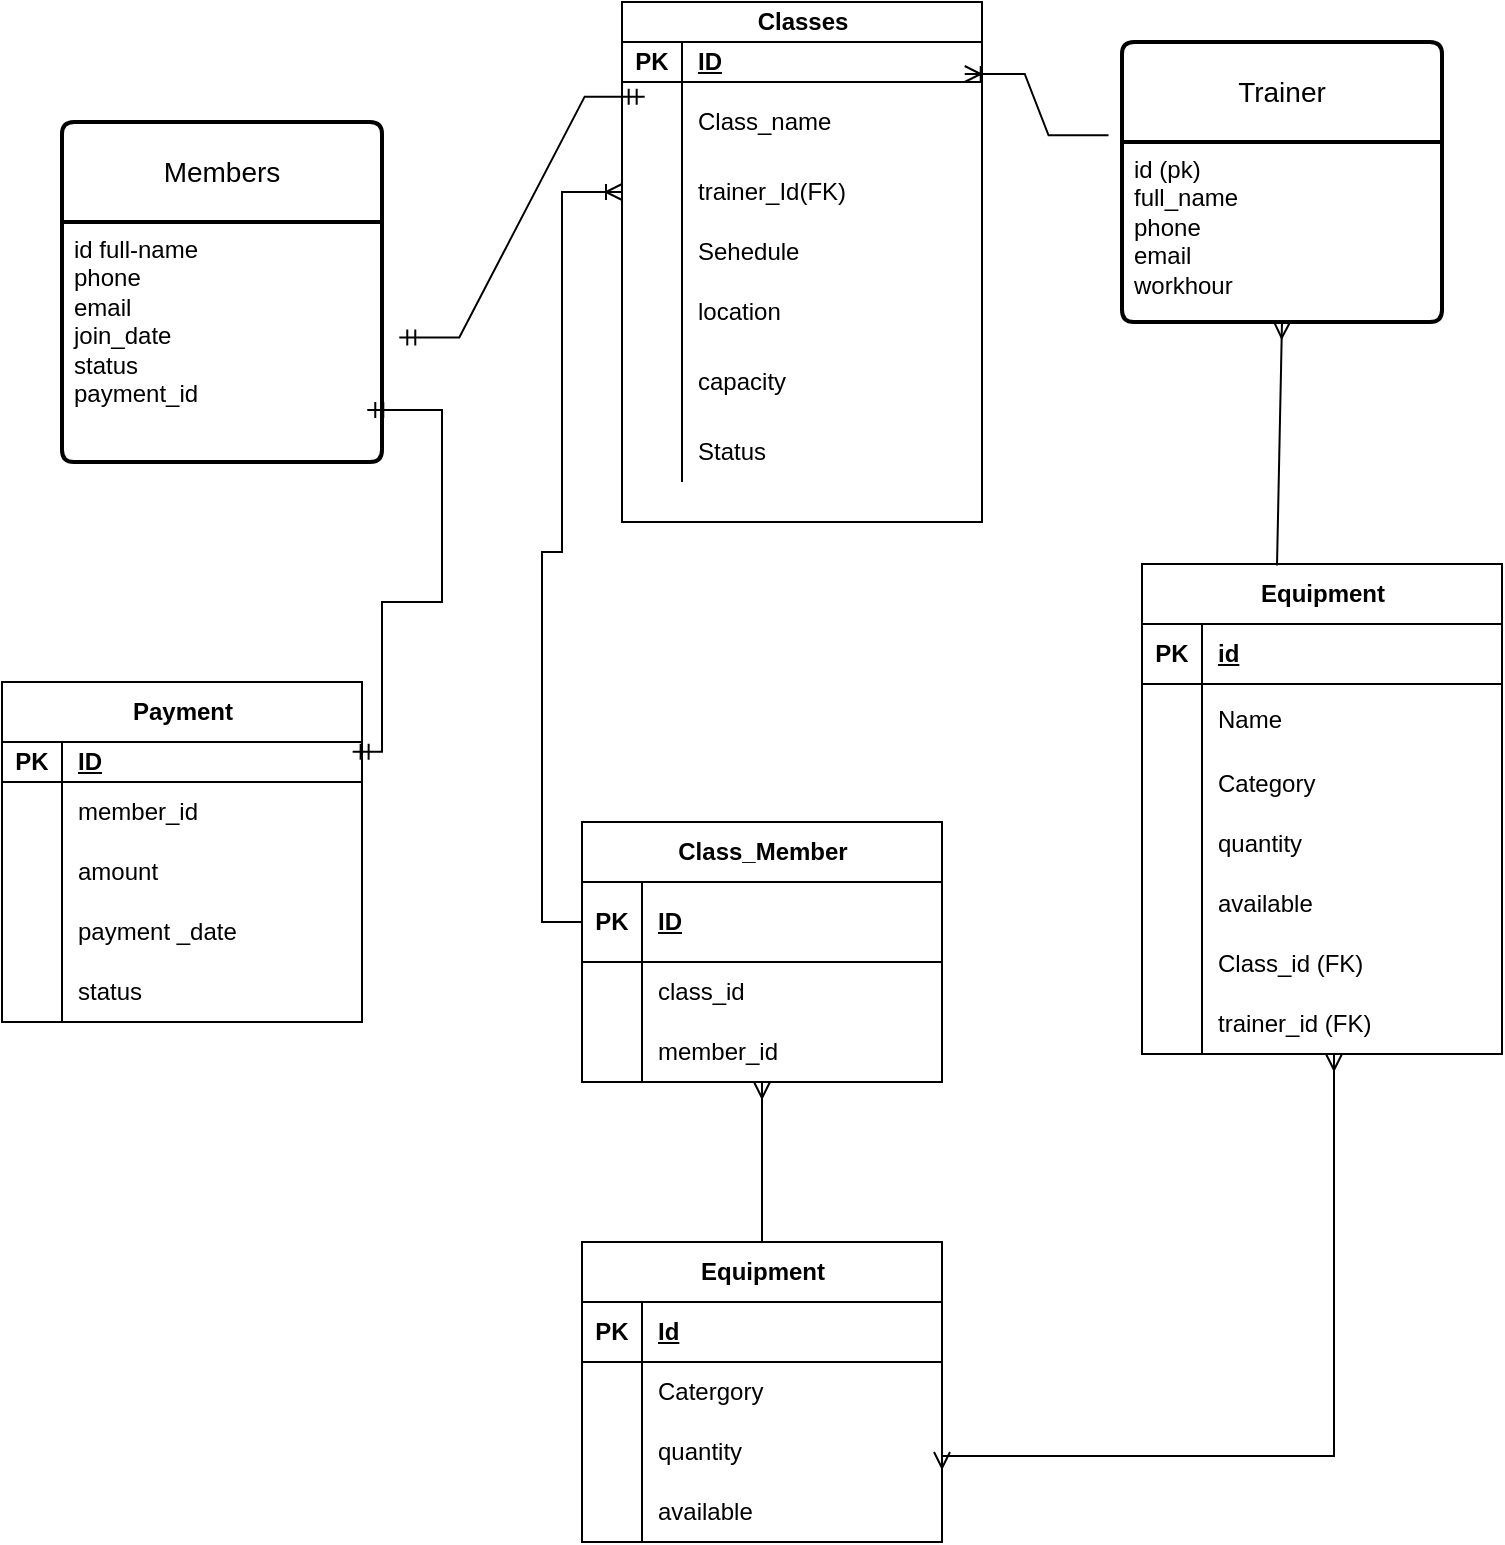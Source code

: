 <mxfile version="27.0.4">
  <diagram name="Page-1" id="VaVtWK3H83Irznd1dzYW">
    <mxGraphModel dx="1111" dy="657" grid="1" gridSize="10" guides="1" tooltips="1" connect="1" arrows="1" fold="1" page="1" pageScale="1" pageWidth="1169" pageHeight="827" math="0" shadow="0">
      <root>
        <mxCell id="0" />
        <mxCell id="1" parent="0" />
        <mxCell id="3AIj-H064qirLLo-Ae8j-95" value="Classes" style="shape=table;startSize=20;container=1;collapsible=1;childLayout=tableLayout;fixedRows=1;rowLines=0;fontStyle=1;align=center;resizeLast=1;html=1;" vertex="1" parent="1">
          <mxGeometry x="370" y="20" width="180" height="260" as="geometry" />
        </mxCell>
        <mxCell id="3AIj-H064qirLLo-Ae8j-96" value="" style="shape=tableRow;horizontal=0;startSize=0;swimlaneHead=0;swimlaneBody=0;fillColor=none;collapsible=0;dropTarget=0;points=[[0,0.5],[1,0.5]];portConstraint=eastwest;top=0;left=0;right=0;bottom=1;" vertex="1" parent="3AIj-H064qirLLo-Ae8j-95">
          <mxGeometry y="20" width="180" height="20" as="geometry" />
        </mxCell>
        <mxCell id="3AIj-H064qirLLo-Ae8j-97" value="PK" style="shape=partialRectangle;connectable=0;fillColor=none;top=0;left=0;bottom=0;right=0;fontStyle=1;overflow=hidden;whiteSpace=wrap;html=1;" vertex="1" parent="3AIj-H064qirLLo-Ae8j-96">
          <mxGeometry width="30" height="20" as="geometry">
            <mxRectangle width="30" height="20" as="alternateBounds" />
          </mxGeometry>
        </mxCell>
        <mxCell id="3AIj-H064qirLLo-Ae8j-98" value="ID" style="shape=partialRectangle;connectable=0;fillColor=none;top=0;left=0;bottom=0;right=0;align=left;spacingLeft=6;fontStyle=5;overflow=hidden;whiteSpace=wrap;html=1;" vertex="1" parent="3AIj-H064qirLLo-Ae8j-96">
          <mxGeometry x="30" width="150" height="20" as="geometry">
            <mxRectangle width="150" height="20" as="alternateBounds" />
          </mxGeometry>
        </mxCell>
        <mxCell id="3AIj-H064qirLLo-Ae8j-99" value="" style="shape=tableRow;horizontal=0;startSize=0;swimlaneHead=0;swimlaneBody=0;fillColor=none;collapsible=0;dropTarget=0;points=[[0,0.5],[1,0.5]];portConstraint=eastwest;top=0;left=0;right=0;bottom=0;" vertex="1" parent="3AIj-H064qirLLo-Ae8j-95">
          <mxGeometry y="40" width="180" height="40" as="geometry" />
        </mxCell>
        <mxCell id="3AIj-H064qirLLo-Ae8j-100" value="" style="shape=partialRectangle;connectable=0;fillColor=none;top=0;left=0;bottom=0;right=0;editable=1;overflow=hidden;whiteSpace=wrap;html=1;" vertex="1" parent="3AIj-H064qirLLo-Ae8j-99">
          <mxGeometry width="30" height="40" as="geometry">
            <mxRectangle width="30" height="40" as="alternateBounds" />
          </mxGeometry>
        </mxCell>
        <mxCell id="3AIj-H064qirLLo-Ae8j-101" value="Class_name&lt;span style=&quot;white-space: pre;&quot;&gt;&#x9;&lt;/span&gt;" style="shape=partialRectangle;connectable=0;fillColor=none;top=0;left=0;bottom=0;right=0;align=left;spacingLeft=6;overflow=hidden;whiteSpace=wrap;html=1;" vertex="1" parent="3AIj-H064qirLLo-Ae8j-99">
          <mxGeometry x="30" width="150" height="40" as="geometry">
            <mxRectangle width="150" height="40" as="alternateBounds" />
          </mxGeometry>
        </mxCell>
        <mxCell id="3AIj-H064qirLLo-Ae8j-102" value="" style="shape=tableRow;horizontal=0;startSize=0;swimlaneHead=0;swimlaneBody=0;fillColor=none;collapsible=0;dropTarget=0;points=[[0,0.5],[1,0.5]];portConstraint=eastwest;top=0;left=0;right=0;bottom=0;" vertex="1" parent="3AIj-H064qirLLo-Ae8j-95">
          <mxGeometry y="80" width="180" height="30" as="geometry" />
        </mxCell>
        <mxCell id="3AIj-H064qirLLo-Ae8j-103" value="" style="shape=partialRectangle;connectable=0;fillColor=none;top=0;left=0;bottom=0;right=0;editable=1;overflow=hidden;whiteSpace=wrap;html=1;" vertex="1" parent="3AIj-H064qirLLo-Ae8j-102">
          <mxGeometry width="30" height="30" as="geometry">
            <mxRectangle width="30" height="30" as="alternateBounds" />
          </mxGeometry>
        </mxCell>
        <mxCell id="3AIj-H064qirLLo-Ae8j-104" value="trainer_Id(FK)" style="shape=partialRectangle;connectable=0;fillColor=none;top=0;left=0;bottom=0;right=0;align=left;spacingLeft=6;overflow=hidden;whiteSpace=wrap;html=1;" vertex="1" parent="3AIj-H064qirLLo-Ae8j-102">
          <mxGeometry x="30" width="150" height="30" as="geometry">
            <mxRectangle width="150" height="30" as="alternateBounds" />
          </mxGeometry>
        </mxCell>
        <mxCell id="3AIj-H064qirLLo-Ae8j-105" value="" style="shape=tableRow;horizontal=0;startSize=0;swimlaneHead=0;swimlaneBody=0;fillColor=none;collapsible=0;dropTarget=0;points=[[0,0.5],[1,0.5]];portConstraint=eastwest;top=0;left=0;right=0;bottom=0;" vertex="1" parent="3AIj-H064qirLLo-Ae8j-95">
          <mxGeometry y="110" width="180" height="30" as="geometry" />
        </mxCell>
        <mxCell id="3AIj-H064qirLLo-Ae8j-106" value="" style="shape=partialRectangle;connectable=0;fillColor=none;top=0;left=0;bottom=0;right=0;editable=1;overflow=hidden;whiteSpace=wrap;html=1;" vertex="1" parent="3AIj-H064qirLLo-Ae8j-105">
          <mxGeometry width="30" height="30" as="geometry">
            <mxRectangle width="30" height="30" as="alternateBounds" />
          </mxGeometry>
        </mxCell>
        <mxCell id="3AIj-H064qirLLo-Ae8j-107" value="Sehedule" style="shape=partialRectangle;connectable=0;fillColor=none;top=0;left=0;bottom=0;right=0;align=left;spacingLeft=6;overflow=hidden;whiteSpace=wrap;html=1;" vertex="1" parent="3AIj-H064qirLLo-Ae8j-105">
          <mxGeometry x="30" width="150" height="30" as="geometry">
            <mxRectangle width="150" height="30" as="alternateBounds" />
          </mxGeometry>
        </mxCell>
        <mxCell id="3AIj-H064qirLLo-Ae8j-108" value="" style="shape=tableRow;horizontal=0;startSize=0;swimlaneHead=0;swimlaneBody=0;fillColor=none;collapsible=0;dropTarget=0;points=[[0,0.5],[1,0.5]];portConstraint=eastwest;top=0;left=0;right=0;bottom=0;" vertex="1" parent="3AIj-H064qirLLo-Ae8j-95">
          <mxGeometry y="140" width="180" height="30" as="geometry" />
        </mxCell>
        <mxCell id="3AIj-H064qirLLo-Ae8j-109" value="" style="shape=partialRectangle;connectable=0;fillColor=none;top=0;left=0;bottom=0;right=0;editable=1;overflow=hidden;whiteSpace=wrap;html=1;" vertex="1" parent="3AIj-H064qirLLo-Ae8j-108">
          <mxGeometry width="30" height="30" as="geometry">
            <mxRectangle width="30" height="30" as="alternateBounds" />
          </mxGeometry>
        </mxCell>
        <mxCell id="3AIj-H064qirLLo-Ae8j-110" value="location" style="shape=partialRectangle;connectable=0;fillColor=none;top=0;left=0;bottom=0;right=0;align=left;spacingLeft=6;overflow=hidden;whiteSpace=wrap;html=1;" vertex="1" parent="3AIj-H064qirLLo-Ae8j-108">
          <mxGeometry x="30" width="150" height="30" as="geometry">
            <mxRectangle width="150" height="30" as="alternateBounds" />
          </mxGeometry>
        </mxCell>
        <mxCell id="3AIj-H064qirLLo-Ae8j-111" value="" style="shape=tableRow;horizontal=0;startSize=0;swimlaneHead=0;swimlaneBody=0;fillColor=none;collapsible=0;dropTarget=0;points=[[0,0.5],[1,0.5]];portConstraint=eastwest;top=0;left=0;right=0;bottom=0;" vertex="1" parent="3AIj-H064qirLLo-Ae8j-95">
          <mxGeometry y="170" width="180" height="40" as="geometry" />
        </mxCell>
        <mxCell id="3AIj-H064qirLLo-Ae8j-112" value="" style="shape=partialRectangle;connectable=0;fillColor=none;top=0;left=0;bottom=0;right=0;editable=1;overflow=hidden;whiteSpace=wrap;html=1;" vertex="1" parent="3AIj-H064qirLLo-Ae8j-111">
          <mxGeometry width="30" height="40" as="geometry">
            <mxRectangle width="30" height="40" as="alternateBounds" />
          </mxGeometry>
        </mxCell>
        <mxCell id="3AIj-H064qirLLo-Ae8j-113" value="capacity" style="shape=partialRectangle;connectable=0;fillColor=none;top=0;left=0;bottom=0;right=0;align=left;spacingLeft=6;overflow=hidden;whiteSpace=wrap;html=1;" vertex="1" parent="3AIj-H064qirLLo-Ae8j-111">
          <mxGeometry x="30" width="150" height="40" as="geometry">
            <mxRectangle width="150" height="40" as="alternateBounds" />
          </mxGeometry>
        </mxCell>
        <mxCell id="3AIj-H064qirLLo-Ae8j-114" value="" style="shape=tableRow;horizontal=0;startSize=0;swimlaneHead=0;swimlaneBody=0;fillColor=none;collapsible=0;dropTarget=0;points=[[0,0.5],[1,0.5]];portConstraint=eastwest;top=0;left=0;right=0;bottom=0;" vertex="1" parent="3AIj-H064qirLLo-Ae8j-95">
          <mxGeometry y="210" width="180" height="30" as="geometry" />
        </mxCell>
        <mxCell id="3AIj-H064qirLLo-Ae8j-115" value="" style="shape=partialRectangle;connectable=0;fillColor=none;top=0;left=0;bottom=0;right=0;editable=1;overflow=hidden;whiteSpace=wrap;html=1;" vertex="1" parent="3AIj-H064qirLLo-Ae8j-114">
          <mxGeometry width="30" height="30" as="geometry">
            <mxRectangle width="30" height="30" as="alternateBounds" />
          </mxGeometry>
        </mxCell>
        <mxCell id="3AIj-H064qirLLo-Ae8j-116" value="Status" style="shape=partialRectangle;connectable=0;fillColor=none;top=0;left=0;bottom=0;right=0;align=left;spacingLeft=6;overflow=hidden;whiteSpace=wrap;html=1;" vertex="1" parent="3AIj-H064qirLLo-Ae8j-114">
          <mxGeometry x="30" width="150" height="30" as="geometry">
            <mxRectangle width="150" height="30" as="alternateBounds" />
          </mxGeometry>
        </mxCell>
        <mxCell id="3AIj-H064qirLLo-Ae8j-117" value="Members" style="swimlane;childLayout=stackLayout;horizontal=1;startSize=50;horizontalStack=0;rounded=1;fontSize=14;fontStyle=0;strokeWidth=2;resizeParent=0;resizeLast=1;shadow=0;dashed=0;align=center;arcSize=4;whiteSpace=wrap;html=1;" vertex="1" parent="1">
          <mxGeometry x="90" y="80" width="160" height="170" as="geometry" />
        </mxCell>
        <mxCell id="3AIj-H064qirLLo-Ae8j-118" value="id full-name&amp;nbsp;&lt;div&gt;phone&lt;/div&gt;&lt;div&gt;email&lt;/div&gt;&lt;div&gt;join_date&lt;/div&gt;&lt;div&gt;status&lt;/div&gt;&lt;div&gt;payment_id&lt;/div&gt;&lt;div&gt;&lt;br&gt;&lt;/div&gt;" style="align=left;strokeColor=none;fillColor=none;spacingLeft=4;spacingRight=4;fontSize=12;verticalAlign=top;resizable=0;rotatable=0;part=1;html=1;whiteSpace=wrap;" vertex="1" parent="3AIj-H064qirLLo-Ae8j-117">
          <mxGeometry y="50" width="160" height="120" as="geometry" />
        </mxCell>
        <mxCell id="3AIj-H064qirLLo-Ae8j-119" value="Trainer" style="swimlane;childLayout=stackLayout;horizontal=1;startSize=50;horizontalStack=0;rounded=1;fontSize=14;fontStyle=0;strokeWidth=2;resizeParent=0;resizeLast=1;shadow=0;dashed=0;align=center;arcSize=4;whiteSpace=wrap;html=1;" vertex="1" parent="1">
          <mxGeometry x="620" y="40" width="160" height="140" as="geometry" />
        </mxCell>
        <mxCell id="3AIj-H064qirLLo-Ae8j-120" value="id (pk)&lt;div&gt;full_name&amp;nbsp;&lt;/div&gt;&lt;div&gt;phone&lt;/div&gt;&lt;div&gt;email&lt;/div&gt;&lt;div&gt;workhour&lt;br&gt;&lt;br&gt;&lt;/div&gt;" style="align=left;strokeColor=none;fillColor=none;spacingLeft=4;spacingRight=4;fontSize=12;verticalAlign=top;resizable=0;rotatable=0;part=1;html=1;whiteSpace=wrap;" vertex="1" parent="3AIj-H064qirLLo-Ae8j-119">
          <mxGeometry y="50" width="160" height="90" as="geometry" />
        </mxCell>
        <mxCell id="3AIj-H064qirLLo-Ae8j-121" value="Payment" style="shape=table;startSize=30;container=1;collapsible=1;childLayout=tableLayout;fixedRows=1;rowLines=0;fontStyle=1;align=center;resizeLast=1;html=1;" vertex="1" parent="1">
          <mxGeometry x="60" y="360" width="180" height="170" as="geometry" />
        </mxCell>
        <mxCell id="3AIj-H064qirLLo-Ae8j-122" value="" style="shape=tableRow;horizontal=0;startSize=0;swimlaneHead=0;swimlaneBody=0;fillColor=none;collapsible=0;dropTarget=0;points=[[0,0.5],[1,0.5]];portConstraint=eastwest;top=0;left=0;right=0;bottom=1;" vertex="1" parent="3AIj-H064qirLLo-Ae8j-121">
          <mxGeometry y="30" width="180" height="20" as="geometry" />
        </mxCell>
        <mxCell id="3AIj-H064qirLLo-Ae8j-123" value="PK" style="shape=partialRectangle;connectable=0;fillColor=none;top=0;left=0;bottom=0;right=0;fontStyle=1;overflow=hidden;whiteSpace=wrap;html=1;" vertex="1" parent="3AIj-H064qirLLo-Ae8j-122">
          <mxGeometry width="30" height="20" as="geometry">
            <mxRectangle width="30" height="20" as="alternateBounds" />
          </mxGeometry>
        </mxCell>
        <mxCell id="3AIj-H064qirLLo-Ae8j-124" value="ID" style="shape=partialRectangle;connectable=0;fillColor=none;top=0;left=0;bottom=0;right=0;align=left;spacingLeft=6;fontStyle=5;overflow=hidden;whiteSpace=wrap;html=1;" vertex="1" parent="3AIj-H064qirLLo-Ae8j-122">
          <mxGeometry x="30" width="150" height="20" as="geometry">
            <mxRectangle width="150" height="20" as="alternateBounds" />
          </mxGeometry>
        </mxCell>
        <mxCell id="3AIj-H064qirLLo-Ae8j-125" value="" style="shape=tableRow;horizontal=0;startSize=0;swimlaneHead=0;swimlaneBody=0;fillColor=none;collapsible=0;dropTarget=0;points=[[0,0.5],[1,0.5]];portConstraint=eastwest;top=0;left=0;right=0;bottom=0;" vertex="1" parent="3AIj-H064qirLLo-Ae8j-121">
          <mxGeometry y="50" width="180" height="30" as="geometry" />
        </mxCell>
        <mxCell id="3AIj-H064qirLLo-Ae8j-126" value="" style="shape=partialRectangle;connectable=0;fillColor=none;top=0;left=0;bottom=0;right=0;editable=1;overflow=hidden;whiteSpace=wrap;html=1;" vertex="1" parent="3AIj-H064qirLLo-Ae8j-125">
          <mxGeometry width="30" height="30" as="geometry">
            <mxRectangle width="30" height="30" as="alternateBounds" />
          </mxGeometry>
        </mxCell>
        <mxCell id="3AIj-H064qirLLo-Ae8j-127" value="member_id" style="shape=partialRectangle;connectable=0;fillColor=none;top=0;left=0;bottom=0;right=0;align=left;spacingLeft=6;overflow=hidden;whiteSpace=wrap;html=1;" vertex="1" parent="3AIj-H064qirLLo-Ae8j-125">
          <mxGeometry x="30" width="150" height="30" as="geometry">
            <mxRectangle width="150" height="30" as="alternateBounds" />
          </mxGeometry>
        </mxCell>
        <mxCell id="3AIj-H064qirLLo-Ae8j-128" value="" style="shape=tableRow;horizontal=0;startSize=0;swimlaneHead=0;swimlaneBody=0;fillColor=none;collapsible=0;dropTarget=0;points=[[0,0.5],[1,0.5]];portConstraint=eastwest;top=0;left=0;right=0;bottom=0;" vertex="1" parent="3AIj-H064qirLLo-Ae8j-121">
          <mxGeometry y="80" width="180" height="30" as="geometry" />
        </mxCell>
        <mxCell id="3AIj-H064qirLLo-Ae8j-129" value="" style="shape=partialRectangle;connectable=0;fillColor=none;top=0;left=0;bottom=0;right=0;editable=1;overflow=hidden;whiteSpace=wrap;html=1;" vertex="1" parent="3AIj-H064qirLLo-Ae8j-128">
          <mxGeometry width="30" height="30" as="geometry">
            <mxRectangle width="30" height="30" as="alternateBounds" />
          </mxGeometry>
        </mxCell>
        <mxCell id="3AIj-H064qirLLo-Ae8j-130" value="amount" style="shape=partialRectangle;connectable=0;fillColor=none;top=0;left=0;bottom=0;right=0;align=left;spacingLeft=6;overflow=hidden;whiteSpace=wrap;html=1;" vertex="1" parent="3AIj-H064qirLLo-Ae8j-128">
          <mxGeometry x="30" width="150" height="30" as="geometry">
            <mxRectangle width="150" height="30" as="alternateBounds" />
          </mxGeometry>
        </mxCell>
        <mxCell id="3AIj-H064qirLLo-Ae8j-131" value="" style="shape=tableRow;horizontal=0;startSize=0;swimlaneHead=0;swimlaneBody=0;fillColor=none;collapsible=0;dropTarget=0;points=[[0,0.5],[1,0.5]];portConstraint=eastwest;top=0;left=0;right=0;bottom=0;" vertex="1" parent="3AIj-H064qirLLo-Ae8j-121">
          <mxGeometry y="110" width="180" height="30" as="geometry" />
        </mxCell>
        <mxCell id="3AIj-H064qirLLo-Ae8j-132" value="" style="shape=partialRectangle;connectable=0;fillColor=none;top=0;left=0;bottom=0;right=0;editable=1;overflow=hidden;whiteSpace=wrap;html=1;" vertex="1" parent="3AIj-H064qirLLo-Ae8j-131">
          <mxGeometry width="30" height="30" as="geometry">
            <mxRectangle width="30" height="30" as="alternateBounds" />
          </mxGeometry>
        </mxCell>
        <mxCell id="3AIj-H064qirLLo-Ae8j-133" value="payment _date" style="shape=partialRectangle;connectable=0;fillColor=none;top=0;left=0;bottom=0;right=0;align=left;spacingLeft=6;overflow=hidden;whiteSpace=wrap;html=1;" vertex="1" parent="3AIj-H064qirLLo-Ae8j-131">
          <mxGeometry x="30" width="150" height="30" as="geometry">
            <mxRectangle width="150" height="30" as="alternateBounds" />
          </mxGeometry>
        </mxCell>
        <mxCell id="3AIj-H064qirLLo-Ae8j-134" value="" style="shape=tableRow;horizontal=0;startSize=0;swimlaneHead=0;swimlaneBody=0;fillColor=none;collapsible=0;dropTarget=0;points=[[0,0.5],[1,0.5]];portConstraint=eastwest;top=0;left=0;right=0;bottom=0;" vertex="1" parent="3AIj-H064qirLLo-Ae8j-121">
          <mxGeometry y="140" width="180" height="30" as="geometry" />
        </mxCell>
        <mxCell id="3AIj-H064qirLLo-Ae8j-135" value="" style="shape=partialRectangle;connectable=0;fillColor=none;top=0;left=0;bottom=0;right=0;editable=1;overflow=hidden;whiteSpace=wrap;html=1;" vertex="1" parent="3AIj-H064qirLLo-Ae8j-134">
          <mxGeometry width="30" height="30" as="geometry">
            <mxRectangle width="30" height="30" as="alternateBounds" />
          </mxGeometry>
        </mxCell>
        <mxCell id="3AIj-H064qirLLo-Ae8j-136" value="status" style="shape=partialRectangle;connectable=0;fillColor=none;top=0;left=0;bottom=0;right=0;align=left;spacingLeft=6;overflow=hidden;whiteSpace=wrap;html=1;" vertex="1" parent="3AIj-H064qirLLo-Ae8j-134">
          <mxGeometry x="30" width="150" height="30" as="geometry">
            <mxRectangle width="150" height="30" as="alternateBounds" />
          </mxGeometry>
        </mxCell>
        <mxCell id="3AIj-H064qirLLo-Ae8j-137" value="" style="edgeStyle=entityRelationEdgeStyle;fontSize=12;html=1;endArrow=ERoneToMany;rounded=0;entryX=0.952;entryY=0.8;entryDx=0;entryDy=0;exitX=-0.042;exitY=-0.037;exitDx=0;exitDy=0;exitPerimeter=0;entryPerimeter=0;" edge="1" parent="1" source="3AIj-H064qirLLo-Ae8j-120" target="3AIj-H064qirLLo-Ae8j-96">
          <mxGeometry width="100" height="100" relative="1" as="geometry">
            <mxPoint x="540" y="40" as="sourcePoint" />
            <mxPoint x="250" y="145" as="targetPoint" />
            <Array as="points">
              <mxPoint x="360" y="30" />
              <mxPoint x="410" y="-240" />
              <mxPoint x="400" y="80" />
              <mxPoint x="410" y="80" />
            </Array>
          </mxGeometry>
        </mxCell>
        <mxCell id="3AIj-H064qirLLo-Ae8j-138" value="" style="edgeStyle=entityRelationEdgeStyle;fontSize=12;html=1;endArrow=ERmandOne;startArrow=ERmandOne;rounded=0;exitX=1.054;exitY=0.481;exitDx=0;exitDy=0;exitPerimeter=0;entryX=0.063;entryY=0.183;entryDx=0;entryDy=0;entryPerimeter=0;" edge="1" parent="1" source="3AIj-H064qirLLo-Ae8j-118" target="3AIj-H064qirLLo-Ae8j-99">
          <mxGeometry width="100" height="100" relative="1" as="geometry">
            <mxPoint x="268.08" y="180.0" as="sourcePoint" />
            <mxPoint x="380" y="193.3" as="targetPoint" />
            <Array as="points">
              <mxPoint x="410" y="183.3" />
            </Array>
          </mxGeometry>
        </mxCell>
        <mxCell id="3AIj-H064qirLLo-Ae8j-139" value="" style="edgeStyle=orthogonalEdgeStyle;fontSize=12;html=1;endArrow=ERmandOne;startArrow=ERmandOne;rounded=0;exitX=0.974;exitY=0.244;exitDx=0;exitDy=0;exitPerimeter=0;entryX=0.954;entryY=0.783;entryDx=0;entryDy=0;entryPerimeter=0;" edge="1" parent="1" source="3AIj-H064qirLLo-Ae8j-122" target="3AIj-H064qirLLo-Ae8j-118">
          <mxGeometry width="100" height="100" relative="1" as="geometry">
            <mxPoint x="30" y="380" as="sourcePoint" />
            <mxPoint x="270" y="230" as="targetPoint" />
            <Array as="points">
              <mxPoint x="250" y="395" />
              <mxPoint x="250" y="320" />
              <mxPoint x="280" y="320" />
              <mxPoint x="280" y="224" />
            </Array>
          </mxGeometry>
        </mxCell>
        <mxCell id="3AIj-H064qirLLo-Ae8j-140" value="Equipment" style="shape=table;startSize=30;container=1;collapsible=1;childLayout=tableLayout;fixedRows=1;rowLines=0;fontStyle=1;align=center;resizeLast=1;html=1;" vertex="1" parent="1">
          <mxGeometry x="630" y="301" width="180" height="245" as="geometry" />
        </mxCell>
        <mxCell id="3AIj-H064qirLLo-Ae8j-141" value="" style="shape=tableRow;horizontal=0;startSize=0;swimlaneHead=0;swimlaneBody=0;fillColor=none;collapsible=0;dropTarget=0;points=[[0,0.5],[1,0.5]];portConstraint=eastwest;top=0;left=0;right=0;bottom=1;" vertex="1" parent="3AIj-H064qirLLo-Ae8j-140">
          <mxGeometry y="30" width="180" height="30" as="geometry" />
        </mxCell>
        <mxCell id="3AIj-H064qirLLo-Ae8j-142" value="PK" style="shape=partialRectangle;connectable=0;fillColor=none;top=0;left=0;bottom=0;right=0;fontStyle=1;overflow=hidden;whiteSpace=wrap;html=1;" vertex="1" parent="3AIj-H064qirLLo-Ae8j-141">
          <mxGeometry width="30" height="30" as="geometry">
            <mxRectangle width="30" height="30" as="alternateBounds" />
          </mxGeometry>
        </mxCell>
        <mxCell id="3AIj-H064qirLLo-Ae8j-143" value="id&lt;span style=&quot;white-space: pre;&quot;&gt;&#x9;&lt;/span&gt;&lt;span style=&quot;white-space: pre;&quot;&gt;&#x9;&lt;/span&gt;&lt;span style=&quot;white-space: pre;&quot;&gt;&#x9;&lt;/span&gt;" style="shape=partialRectangle;connectable=0;fillColor=none;top=0;left=0;bottom=0;right=0;align=left;spacingLeft=6;fontStyle=5;overflow=hidden;whiteSpace=wrap;html=1;" vertex="1" parent="3AIj-H064qirLLo-Ae8j-141">
          <mxGeometry x="30" width="150" height="30" as="geometry">
            <mxRectangle width="150" height="30" as="alternateBounds" />
          </mxGeometry>
        </mxCell>
        <mxCell id="3AIj-H064qirLLo-Ae8j-144" value="" style="shape=tableRow;horizontal=0;startSize=0;swimlaneHead=0;swimlaneBody=0;fillColor=none;collapsible=0;dropTarget=0;points=[[0,0.5],[1,0.5]];portConstraint=eastwest;top=0;left=0;right=0;bottom=0;" vertex="1" parent="3AIj-H064qirLLo-Ae8j-140">
          <mxGeometry y="60" width="180" height="35" as="geometry" />
        </mxCell>
        <mxCell id="3AIj-H064qirLLo-Ae8j-145" value="" style="shape=partialRectangle;connectable=0;fillColor=none;top=0;left=0;bottom=0;right=0;editable=1;overflow=hidden;whiteSpace=wrap;html=1;" vertex="1" parent="3AIj-H064qirLLo-Ae8j-144">
          <mxGeometry width="30" height="35" as="geometry">
            <mxRectangle width="30" height="35" as="alternateBounds" />
          </mxGeometry>
        </mxCell>
        <mxCell id="3AIj-H064qirLLo-Ae8j-146" value="Name" style="shape=partialRectangle;connectable=0;fillColor=none;top=0;left=0;bottom=0;right=0;align=left;spacingLeft=6;overflow=hidden;whiteSpace=wrap;html=1;" vertex="1" parent="3AIj-H064qirLLo-Ae8j-144">
          <mxGeometry x="30" width="150" height="35" as="geometry">
            <mxRectangle width="150" height="35" as="alternateBounds" />
          </mxGeometry>
        </mxCell>
        <mxCell id="3AIj-H064qirLLo-Ae8j-147" value="" style="shape=tableRow;horizontal=0;startSize=0;swimlaneHead=0;swimlaneBody=0;fillColor=none;collapsible=0;dropTarget=0;points=[[0,0.5],[1,0.5]];portConstraint=eastwest;top=0;left=0;right=0;bottom=0;" vertex="1" parent="3AIj-H064qirLLo-Ae8j-140">
          <mxGeometry y="95" width="180" height="30" as="geometry" />
        </mxCell>
        <mxCell id="3AIj-H064qirLLo-Ae8j-148" value="" style="shape=partialRectangle;connectable=0;fillColor=none;top=0;left=0;bottom=0;right=0;editable=1;overflow=hidden;whiteSpace=wrap;html=1;" vertex="1" parent="3AIj-H064qirLLo-Ae8j-147">
          <mxGeometry width="30" height="30" as="geometry">
            <mxRectangle width="30" height="30" as="alternateBounds" />
          </mxGeometry>
        </mxCell>
        <mxCell id="3AIj-H064qirLLo-Ae8j-149" value="Category" style="shape=partialRectangle;connectable=0;fillColor=none;top=0;left=0;bottom=0;right=0;align=left;spacingLeft=6;overflow=hidden;whiteSpace=wrap;html=1;" vertex="1" parent="3AIj-H064qirLLo-Ae8j-147">
          <mxGeometry x="30" width="150" height="30" as="geometry">
            <mxRectangle width="150" height="30" as="alternateBounds" />
          </mxGeometry>
        </mxCell>
        <mxCell id="3AIj-H064qirLLo-Ae8j-150" value="" style="shape=tableRow;horizontal=0;startSize=0;swimlaneHead=0;swimlaneBody=0;fillColor=none;collapsible=0;dropTarget=0;points=[[0,0.5],[1,0.5]];portConstraint=eastwest;top=0;left=0;right=0;bottom=0;" vertex="1" parent="3AIj-H064qirLLo-Ae8j-140">
          <mxGeometry y="125" width="180" height="30" as="geometry" />
        </mxCell>
        <mxCell id="3AIj-H064qirLLo-Ae8j-151" value="" style="shape=partialRectangle;connectable=0;fillColor=none;top=0;left=0;bottom=0;right=0;editable=1;overflow=hidden;whiteSpace=wrap;html=1;" vertex="1" parent="3AIj-H064qirLLo-Ae8j-150">
          <mxGeometry width="30" height="30" as="geometry">
            <mxRectangle width="30" height="30" as="alternateBounds" />
          </mxGeometry>
        </mxCell>
        <mxCell id="3AIj-H064qirLLo-Ae8j-152" value="quantity" style="shape=partialRectangle;connectable=0;fillColor=none;top=0;left=0;bottom=0;right=0;align=left;spacingLeft=6;overflow=hidden;whiteSpace=wrap;html=1;" vertex="1" parent="3AIj-H064qirLLo-Ae8j-150">
          <mxGeometry x="30" width="150" height="30" as="geometry">
            <mxRectangle width="150" height="30" as="alternateBounds" />
          </mxGeometry>
        </mxCell>
        <mxCell id="3AIj-H064qirLLo-Ae8j-153" value="" style="shape=tableRow;horizontal=0;startSize=0;swimlaneHead=0;swimlaneBody=0;fillColor=none;collapsible=0;dropTarget=0;points=[[0,0.5],[1,0.5]];portConstraint=eastwest;top=0;left=0;right=0;bottom=0;" vertex="1" parent="3AIj-H064qirLLo-Ae8j-140">
          <mxGeometry y="155" width="180" height="30" as="geometry" />
        </mxCell>
        <mxCell id="3AIj-H064qirLLo-Ae8j-154" value="" style="shape=partialRectangle;connectable=0;fillColor=none;top=0;left=0;bottom=0;right=0;editable=1;overflow=hidden;whiteSpace=wrap;html=1;" vertex="1" parent="3AIj-H064qirLLo-Ae8j-153">
          <mxGeometry width="30" height="30" as="geometry">
            <mxRectangle width="30" height="30" as="alternateBounds" />
          </mxGeometry>
        </mxCell>
        <mxCell id="3AIj-H064qirLLo-Ae8j-155" value="available" style="shape=partialRectangle;connectable=0;fillColor=none;top=0;left=0;bottom=0;right=0;align=left;spacingLeft=6;overflow=hidden;whiteSpace=wrap;html=1;" vertex="1" parent="3AIj-H064qirLLo-Ae8j-153">
          <mxGeometry x="30" width="150" height="30" as="geometry">
            <mxRectangle width="150" height="30" as="alternateBounds" />
          </mxGeometry>
        </mxCell>
        <mxCell id="3AIj-H064qirLLo-Ae8j-156" value="" style="shape=tableRow;horizontal=0;startSize=0;swimlaneHead=0;swimlaneBody=0;fillColor=none;collapsible=0;dropTarget=0;points=[[0,0.5],[1,0.5]];portConstraint=eastwest;top=0;left=0;right=0;bottom=0;" vertex="1" parent="3AIj-H064qirLLo-Ae8j-140">
          <mxGeometry y="185" width="180" height="30" as="geometry" />
        </mxCell>
        <mxCell id="3AIj-H064qirLLo-Ae8j-157" value="" style="shape=partialRectangle;connectable=0;fillColor=none;top=0;left=0;bottom=0;right=0;editable=1;overflow=hidden;whiteSpace=wrap;html=1;" vertex="1" parent="3AIj-H064qirLLo-Ae8j-156">
          <mxGeometry width="30" height="30" as="geometry">
            <mxRectangle width="30" height="30" as="alternateBounds" />
          </mxGeometry>
        </mxCell>
        <mxCell id="3AIj-H064qirLLo-Ae8j-158" value="Class_id (FK)" style="shape=partialRectangle;connectable=0;fillColor=none;top=0;left=0;bottom=0;right=0;align=left;spacingLeft=6;overflow=hidden;whiteSpace=wrap;html=1;" vertex="1" parent="3AIj-H064qirLLo-Ae8j-156">
          <mxGeometry x="30" width="150" height="30" as="geometry">
            <mxRectangle width="150" height="30" as="alternateBounds" />
          </mxGeometry>
        </mxCell>
        <mxCell id="3AIj-H064qirLLo-Ae8j-159" value="" style="shape=tableRow;horizontal=0;startSize=0;swimlaneHead=0;swimlaneBody=0;fillColor=none;collapsible=0;dropTarget=0;points=[[0,0.5],[1,0.5]];portConstraint=eastwest;top=0;left=0;right=0;bottom=0;" vertex="1" parent="3AIj-H064qirLLo-Ae8j-140">
          <mxGeometry y="215" width="180" height="30" as="geometry" />
        </mxCell>
        <mxCell id="3AIj-H064qirLLo-Ae8j-160" value="" style="shape=partialRectangle;connectable=0;fillColor=none;top=0;left=0;bottom=0;right=0;editable=1;overflow=hidden;whiteSpace=wrap;html=1;" vertex="1" parent="3AIj-H064qirLLo-Ae8j-159">
          <mxGeometry width="30" height="30" as="geometry">
            <mxRectangle width="30" height="30" as="alternateBounds" />
          </mxGeometry>
        </mxCell>
        <mxCell id="3AIj-H064qirLLo-Ae8j-161" value="trainer_id (FK)" style="shape=partialRectangle;connectable=0;fillColor=none;top=0;left=0;bottom=0;right=0;align=left;spacingLeft=6;overflow=hidden;whiteSpace=wrap;html=1;" vertex="1" parent="3AIj-H064qirLLo-Ae8j-159">
          <mxGeometry x="30" width="150" height="30" as="geometry">
            <mxRectangle width="150" height="30" as="alternateBounds" />
          </mxGeometry>
        </mxCell>
        <mxCell id="3AIj-H064qirLLo-Ae8j-162" value="Class_Member" style="shape=table;startSize=30;container=1;collapsible=1;childLayout=tableLayout;fixedRows=1;rowLines=0;fontStyle=1;align=center;resizeLast=1;html=1;flipH=1;" vertex="1" parent="1">
          <mxGeometry x="350" y="430" width="180" height="130" as="geometry" />
        </mxCell>
        <mxCell id="3AIj-H064qirLLo-Ae8j-163" value="" style="shape=tableRow;horizontal=0;startSize=0;swimlaneHead=0;swimlaneBody=0;fillColor=none;collapsible=0;dropTarget=0;points=[[0,0.5],[1,0.5]];portConstraint=eastwest;top=0;left=0;right=0;bottom=1;" vertex="1" parent="3AIj-H064qirLLo-Ae8j-162">
          <mxGeometry y="30" width="180" height="40" as="geometry" />
        </mxCell>
        <mxCell id="3AIj-H064qirLLo-Ae8j-164" value="PK" style="shape=partialRectangle;connectable=0;fillColor=none;top=0;left=0;bottom=0;right=0;fontStyle=1;overflow=hidden;whiteSpace=wrap;html=1;" vertex="1" parent="3AIj-H064qirLLo-Ae8j-163">
          <mxGeometry width="30" height="40" as="geometry">
            <mxRectangle width="30" height="40" as="alternateBounds" />
          </mxGeometry>
        </mxCell>
        <mxCell id="3AIj-H064qirLLo-Ae8j-165" value="ID" style="shape=partialRectangle;connectable=0;fillColor=none;top=0;left=0;bottom=0;right=0;align=left;spacingLeft=6;fontStyle=5;overflow=hidden;whiteSpace=wrap;html=1;" vertex="1" parent="3AIj-H064qirLLo-Ae8j-163">
          <mxGeometry x="30" width="150" height="40" as="geometry">
            <mxRectangle width="150" height="40" as="alternateBounds" />
          </mxGeometry>
        </mxCell>
        <mxCell id="3AIj-H064qirLLo-Ae8j-166" value="" style="shape=tableRow;horizontal=0;startSize=0;swimlaneHead=0;swimlaneBody=0;fillColor=none;collapsible=0;dropTarget=0;points=[[0,0.5],[1,0.5]];portConstraint=eastwest;top=0;left=0;right=0;bottom=0;" vertex="1" parent="3AIj-H064qirLLo-Ae8j-162">
          <mxGeometry y="70" width="180" height="30" as="geometry" />
        </mxCell>
        <mxCell id="3AIj-H064qirLLo-Ae8j-167" value="" style="shape=partialRectangle;connectable=0;fillColor=none;top=0;left=0;bottom=0;right=0;editable=1;overflow=hidden;whiteSpace=wrap;html=1;" vertex="1" parent="3AIj-H064qirLLo-Ae8j-166">
          <mxGeometry width="30" height="30" as="geometry">
            <mxRectangle width="30" height="30" as="alternateBounds" />
          </mxGeometry>
        </mxCell>
        <mxCell id="3AIj-H064qirLLo-Ae8j-168" value="class_id" style="shape=partialRectangle;connectable=0;fillColor=none;top=0;left=0;bottom=0;right=0;align=left;spacingLeft=6;overflow=hidden;whiteSpace=wrap;html=1;" vertex="1" parent="3AIj-H064qirLLo-Ae8j-166">
          <mxGeometry x="30" width="150" height="30" as="geometry">
            <mxRectangle width="150" height="30" as="alternateBounds" />
          </mxGeometry>
        </mxCell>
        <mxCell id="3AIj-H064qirLLo-Ae8j-169" value="" style="shape=tableRow;horizontal=0;startSize=0;swimlaneHead=0;swimlaneBody=0;fillColor=none;collapsible=0;dropTarget=0;points=[[0,0.5],[1,0.5]];portConstraint=eastwest;top=0;left=0;right=0;bottom=0;" vertex="1" parent="3AIj-H064qirLLo-Ae8j-162">
          <mxGeometry y="100" width="180" height="30" as="geometry" />
        </mxCell>
        <mxCell id="3AIj-H064qirLLo-Ae8j-170" value="" style="shape=partialRectangle;connectable=0;fillColor=none;top=0;left=0;bottom=0;right=0;editable=1;overflow=hidden;whiteSpace=wrap;html=1;" vertex="1" parent="3AIj-H064qirLLo-Ae8j-169">
          <mxGeometry width="30" height="30" as="geometry">
            <mxRectangle width="30" height="30" as="alternateBounds" />
          </mxGeometry>
        </mxCell>
        <mxCell id="3AIj-H064qirLLo-Ae8j-171" value="member_id" style="shape=partialRectangle;connectable=0;fillColor=none;top=0;left=0;bottom=0;right=0;align=left;spacingLeft=6;overflow=hidden;whiteSpace=wrap;html=1;" vertex="1" parent="3AIj-H064qirLLo-Ae8j-169">
          <mxGeometry x="30" width="150" height="30" as="geometry">
            <mxRectangle width="150" height="30" as="alternateBounds" />
          </mxGeometry>
        </mxCell>
        <mxCell id="3AIj-H064qirLLo-Ae8j-172" value="" style="fontSize=12;html=1;endArrow=ERoneToMany;rounded=0;entryX=0;entryY=0.5;entryDx=0;entryDy=0;edgeStyle=orthogonalEdgeStyle;elbow=vertical;" edge="1" parent="1" source="3AIj-H064qirLLo-Ae8j-163" target="3AIj-H064qirLLo-Ae8j-102">
          <mxGeometry width="100" height="100" relative="1" as="geometry">
            <mxPoint x="340" y="410" as="sourcePoint" />
            <mxPoint x="460" y="240" as="targetPoint" />
            <Array as="points">
              <mxPoint x="330" y="480" />
              <mxPoint x="330" y="295" />
              <mxPoint x="340" y="295" />
              <mxPoint x="340" y="115" />
            </Array>
          </mxGeometry>
        </mxCell>
        <mxCell id="3AIj-H064qirLLo-Ae8j-173" value="Equipment" style="shape=table;startSize=30;container=1;collapsible=1;childLayout=tableLayout;fixedRows=1;rowLines=0;fontStyle=1;align=center;resizeLast=1;html=1;" vertex="1" parent="1">
          <mxGeometry x="350" y="640" width="180" height="150" as="geometry" />
        </mxCell>
        <mxCell id="3AIj-H064qirLLo-Ae8j-174" value="" style="shape=tableRow;horizontal=0;startSize=0;swimlaneHead=0;swimlaneBody=0;fillColor=none;collapsible=0;dropTarget=0;points=[[0,0.5],[1,0.5]];portConstraint=eastwest;top=0;left=0;right=0;bottom=1;" vertex="1" parent="3AIj-H064qirLLo-Ae8j-173">
          <mxGeometry y="30" width="180" height="30" as="geometry" />
        </mxCell>
        <mxCell id="3AIj-H064qirLLo-Ae8j-175" value="PK" style="shape=partialRectangle;connectable=0;fillColor=none;top=0;left=0;bottom=0;right=0;fontStyle=1;overflow=hidden;whiteSpace=wrap;html=1;" vertex="1" parent="3AIj-H064qirLLo-Ae8j-174">
          <mxGeometry width="30" height="30" as="geometry">
            <mxRectangle width="30" height="30" as="alternateBounds" />
          </mxGeometry>
        </mxCell>
        <mxCell id="3AIj-H064qirLLo-Ae8j-176" value="Id" style="shape=partialRectangle;connectable=0;fillColor=none;top=0;left=0;bottom=0;right=0;align=left;spacingLeft=6;fontStyle=5;overflow=hidden;whiteSpace=wrap;html=1;" vertex="1" parent="3AIj-H064qirLLo-Ae8j-174">
          <mxGeometry x="30" width="150" height="30" as="geometry">
            <mxRectangle width="150" height="30" as="alternateBounds" />
          </mxGeometry>
        </mxCell>
        <mxCell id="3AIj-H064qirLLo-Ae8j-177" value="" style="shape=tableRow;horizontal=0;startSize=0;swimlaneHead=0;swimlaneBody=0;fillColor=none;collapsible=0;dropTarget=0;points=[[0,0.5],[1,0.5]];portConstraint=eastwest;top=0;left=0;right=0;bottom=0;" vertex="1" parent="3AIj-H064qirLLo-Ae8j-173">
          <mxGeometry y="60" width="180" height="30" as="geometry" />
        </mxCell>
        <mxCell id="3AIj-H064qirLLo-Ae8j-178" value="" style="shape=partialRectangle;connectable=0;fillColor=none;top=0;left=0;bottom=0;right=0;editable=1;overflow=hidden;whiteSpace=wrap;html=1;" vertex="1" parent="3AIj-H064qirLLo-Ae8j-177">
          <mxGeometry width="30" height="30" as="geometry">
            <mxRectangle width="30" height="30" as="alternateBounds" />
          </mxGeometry>
        </mxCell>
        <mxCell id="3AIj-H064qirLLo-Ae8j-179" value="Catergory" style="shape=partialRectangle;connectable=0;fillColor=none;top=0;left=0;bottom=0;right=0;align=left;spacingLeft=6;overflow=hidden;whiteSpace=wrap;html=1;" vertex="1" parent="3AIj-H064qirLLo-Ae8j-177">
          <mxGeometry x="30" width="150" height="30" as="geometry">
            <mxRectangle width="150" height="30" as="alternateBounds" />
          </mxGeometry>
        </mxCell>
        <mxCell id="3AIj-H064qirLLo-Ae8j-180" value="" style="shape=tableRow;horizontal=0;startSize=0;swimlaneHead=0;swimlaneBody=0;fillColor=none;collapsible=0;dropTarget=0;points=[[0,0.5],[1,0.5]];portConstraint=eastwest;top=0;left=0;right=0;bottom=0;" vertex="1" parent="3AIj-H064qirLLo-Ae8j-173">
          <mxGeometry y="90" width="180" height="30" as="geometry" />
        </mxCell>
        <mxCell id="3AIj-H064qirLLo-Ae8j-181" value="" style="shape=partialRectangle;connectable=0;fillColor=none;top=0;left=0;bottom=0;right=0;editable=1;overflow=hidden;whiteSpace=wrap;html=1;" vertex="1" parent="3AIj-H064qirLLo-Ae8j-180">
          <mxGeometry width="30" height="30" as="geometry">
            <mxRectangle width="30" height="30" as="alternateBounds" />
          </mxGeometry>
        </mxCell>
        <mxCell id="3AIj-H064qirLLo-Ae8j-182" value="quantity" style="shape=partialRectangle;connectable=0;fillColor=none;top=0;left=0;bottom=0;right=0;align=left;spacingLeft=6;overflow=hidden;whiteSpace=wrap;html=1;" vertex="1" parent="3AIj-H064qirLLo-Ae8j-180">
          <mxGeometry x="30" width="150" height="30" as="geometry">
            <mxRectangle width="150" height="30" as="alternateBounds" />
          </mxGeometry>
        </mxCell>
        <mxCell id="3AIj-H064qirLLo-Ae8j-183" value="" style="shape=tableRow;horizontal=0;startSize=0;swimlaneHead=0;swimlaneBody=0;fillColor=none;collapsible=0;dropTarget=0;points=[[0,0.5],[1,0.5]];portConstraint=eastwest;top=0;left=0;right=0;bottom=0;" vertex="1" parent="3AIj-H064qirLLo-Ae8j-173">
          <mxGeometry y="120" width="180" height="30" as="geometry" />
        </mxCell>
        <mxCell id="3AIj-H064qirLLo-Ae8j-184" value="" style="shape=partialRectangle;connectable=0;fillColor=none;top=0;left=0;bottom=0;right=0;editable=1;overflow=hidden;whiteSpace=wrap;html=1;" vertex="1" parent="3AIj-H064qirLLo-Ae8j-183">
          <mxGeometry width="30" height="30" as="geometry">
            <mxRectangle width="30" height="30" as="alternateBounds" />
          </mxGeometry>
        </mxCell>
        <mxCell id="3AIj-H064qirLLo-Ae8j-185" value="available" style="shape=partialRectangle;connectable=0;fillColor=none;top=0;left=0;bottom=0;right=0;align=left;spacingLeft=6;overflow=hidden;whiteSpace=wrap;html=1;" vertex="1" parent="3AIj-H064qirLLo-Ae8j-183">
          <mxGeometry x="30" width="150" height="30" as="geometry">
            <mxRectangle width="150" height="30" as="alternateBounds" />
          </mxGeometry>
        </mxCell>
        <mxCell id="3AIj-H064qirLLo-Ae8j-186" value="" style="fontSize=12;html=1;endArrow=ERmany;rounded=0;exitX=0.5;exitY=0;exitDx=0;exitDy=0;" edge="1" parent="1" source="3AIj-H064qirLLo-Ae8j-173">
          <mxGeometry width="100" height="100" relative="1" as="geometry">
            <mxPoint x="440" y="630" as="sourcePoint" />
            <mxPoint x="440" y="560" as="targetPoint" />
          </mxGeometry>
        </mxCell>
        <mxCell id="3AIj-H064qirLLo-Ae8j-187" value="" style="fontSize=12;html=1;endArrow=ERmany;rounded=0;entryX=0.5;entryY=1;entryDx=0;entryDy=0;exitX=0.375;exitY=0.003;exitDx=0;exitDy=0;exitPerimeter=0;" edge="1" parent="1" source="3AIj-H064qirLLo-Ae8j-140" target="3AIj-H064qirLLo-Ae8j-120">
          <mxGeometry width="100" height="100" relative="1" as="geometry">
            <mxPoint x="700" y="290" as="sourcePoint" />
            <mxPoint x="699.38" y="180" as="targetPoint" />
          </mxGeometry>
        </mxCell>
        <mxCell id="3AIj-H064qirLLo-Ae8j-188" value="" style="edgeStyle=orthogonalEdgeStyle;fontSize=12;html=1;endArrow=ERmany;startArrow=ERmany;rounded=0;entryX=0.528;entryY=1.05;entryDx=0;entryDy=0;entryPerimeter=0;exitX=1;exitY=0.5;exitDx=0;exitDy=0;" edge="1" parent="1" source="3AIj-H064qirLLo-Ae8j-180">
          <mxGeometry width="100" height="100" relative="1" as="geometry">
            <mxPoint x="540" y="746" as="sourcePoint" />
            <mxPoint x="725.04" y="546" as="targetPoint" />
            <Array as="points">
              <mxPoint x="530" y="747" />
              <mxPoint x="726" y="747" />
              <mxPoint x="726" y="546" />
            </Array>
          </mxGeometry>
        </mxCell>
      </root>
    </mxGraphModel>
  </diagram>
</mxfile>
